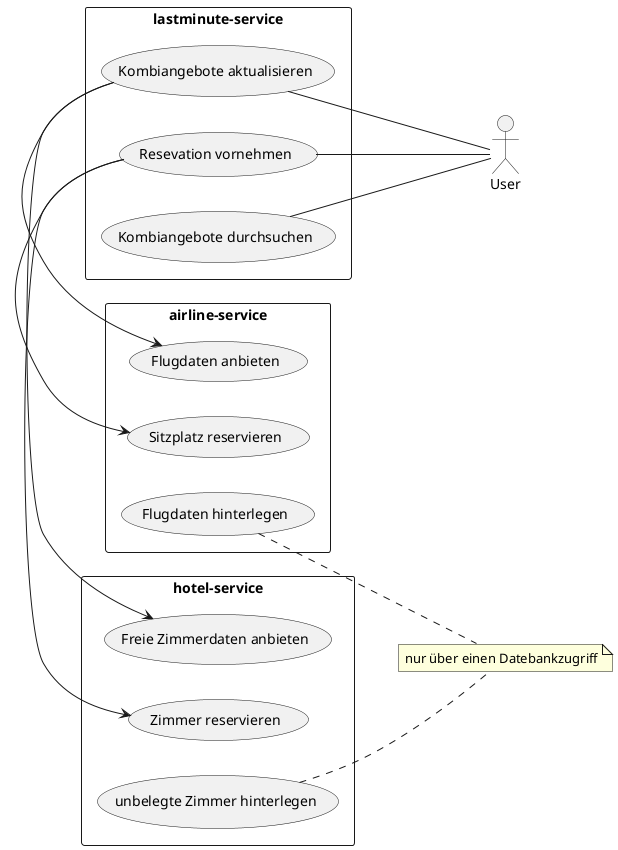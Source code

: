@startuml
left to right direction
skinparam packageStyle rectangle
actor User

rectangle lastminute-service {
  (Kombiangebote durchsuchen) -- User
  (Resevation vornehmen) -- User
  (Kombiangebote aktualisieren) -- User
}

rectangle airline-service {
  (Flugdaten anbieten) <- (Kombiangebote aktualisieren)
  (Flugdaten hinterlegen)
  (Sitzplatz reservieren) <- (Resevation vornehmen)
}

rectangle hotel-service {
  (unbelegte Zimmer hinterlegen)
  (Freie Zimmerdaten anbieten) <- (Kombiangebote aktualisieren)
  (Zimmer reservieren) <- (Resevation vornehmen)
}

note "nur über einen Datebankzugriff" as N1
(Flugdaten hinterlegen) .. N1
(unbelegte Zimmer hinterlegen) .. N1
@enduml